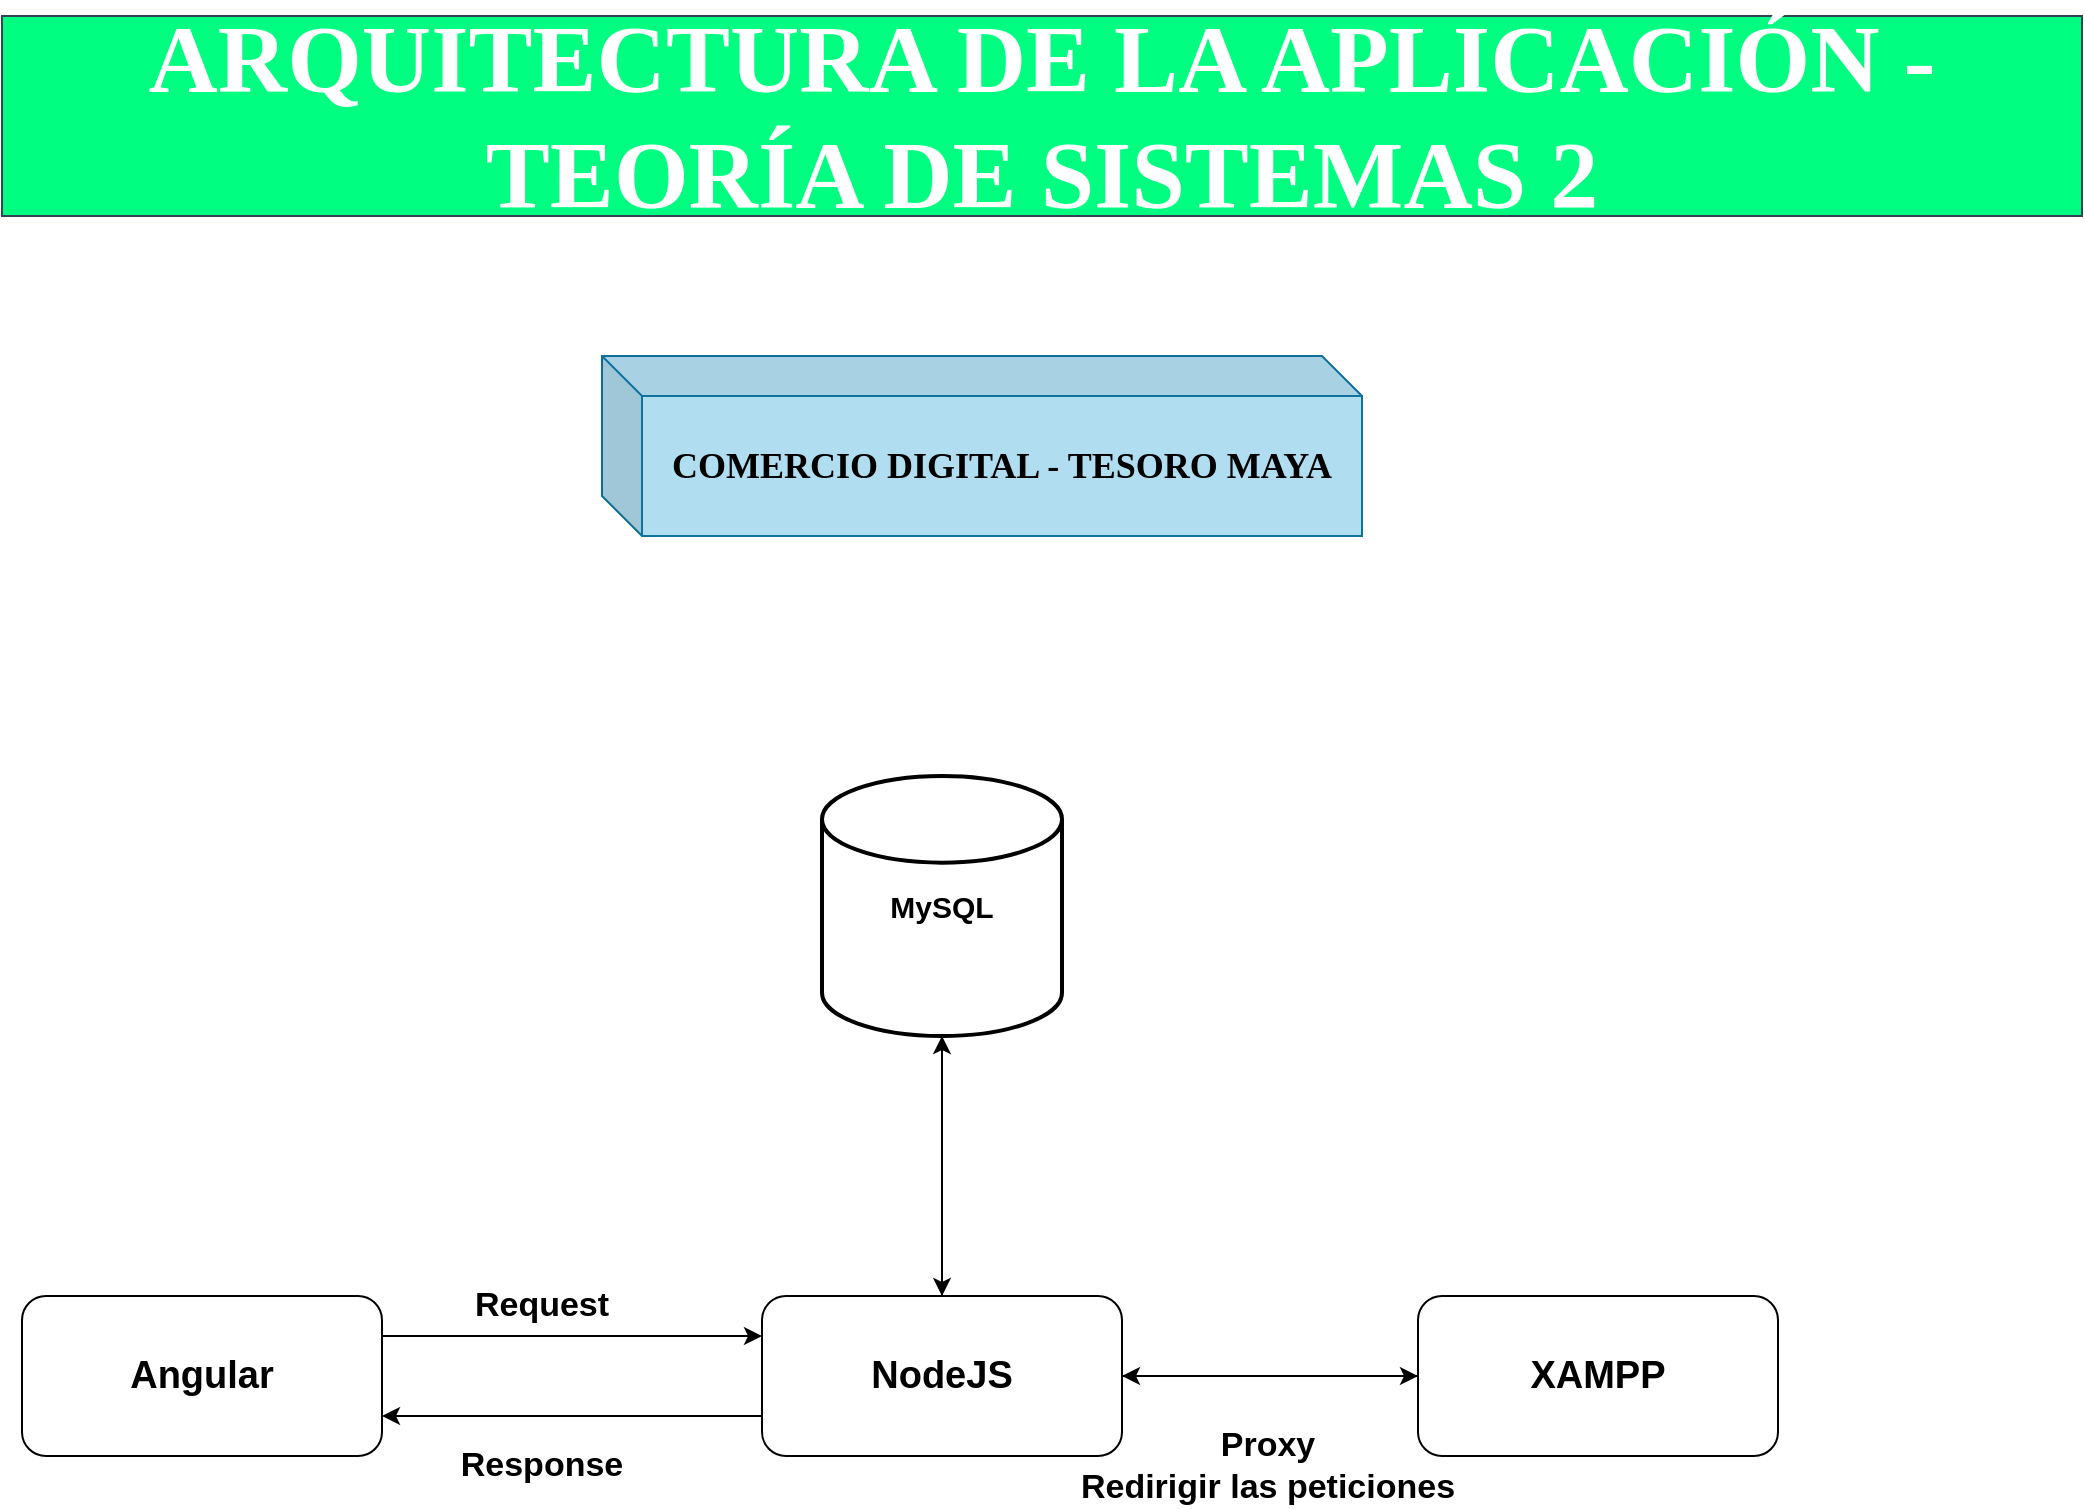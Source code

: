 <mxfile version="24.0.4" type="device">
  <diagram name="Página-1" id="BVhQVewczTaLK5WkpPNa">
    <mxGraphModel dx="607" dy="852" grid="1" gridSize="10" guides="1" tooltips="1" connect="1" arrows="1" fold="1" page="1" pageScale="1" pageWidth="827" pageHeight="1169" math="0" shadow="0">
      <root>
        <mxCell id="0" />
        <mxCell id="1" parent="0" />
        <mxCell id="Icx8N_oZLBubiBMAgQ72-1" value="&lt;font face=&quot;Comic Sans MS&quot; style=&quot;font-size: 48px;&quot;&gt;&lt;b&gt;ARQUITECTURA DE LA APLICACIÓN - TEORÍA DE SISTEMAS 2&lt;/b&gt;&lt;/font&gt;" style="rounded=0;whiteSpace=wrap;html=1;fillColor=#00FF80;fontColor=#ffffff;strokeColor=#314354;" parent="1" vertex="1">
          <mxGeometry x="1270" y="240" width="1040" height="100" as="geometry" />
        </mxCell>
        <mxCell id="Icx8N_oZLBubiBMAgQ72-2" value="COMERCIO DIGITAL - TESORO MAYA" style="shape=cube;whiteSpace=wrap;html=1;boundedLbl=1;backgroundOutline=1;darkOpacity=0.05;darkOpacity2=0.1;fillColor=#b1ddf0;strokeColor=#10739e;fontFamily=Comic Sans MS;fontStyle=1;fontSize=18;" parent="1" vertex="1">
          <mxGeometry x="1570" y="410" width="380" height="90" as="geometry" />
        </mxCell>
        <mxCell id="Icx8N_oZLBubiBMAgQ72-20" style="edgeStyle=orthogonalEdgeStyle;rounded=0;orthogonalLoop=1;jettySize=auto;html=1;exitX=1;exitY=0.25;exitDx=0;exitDy=0;entryX=0;entryY=0.25;entryDx=0;entryDy=0;" parent="1" source="Icx8N_oZLBubiBMAgQ72-17" target="Icx8N_oZLBubiBMAgQ72-18" edge="1">
          <mxGeometry relative="1" as="geometry" />
        </mxCell>
        <mxCell id="Icx8N_oZLBubiBMAgQ72-17" value="&lt;b&gt;&lt;font style=&quot;font-size: 19px;&quot;&gt;Angular&lt;/font&gt;&lt;/b&gt;" style="rounded=1;whiteSpace=wrap;html=1;" parent="1" vertex="1">
          <mxGeometry x="1280" y="880" width="180" height="80" as="geometry" />
        </mxCell>
        <mxCell id="Icx8N_oZLBubiBMAgQ72-21" style="edgeStyle=orthogonalEdgeStyle;rounded=0;orthogonalLoop=1;jettySize=auto;html=1;exitX=0;exitY=0.75;exitDx=0;exitDy=0;entryX=1;entryY=0.75;entryDx=0;entryDy=0;" parent="1" source="Icx8N_oZLBubiBMAgQ72-18" target="Icx8N_oZLBubiBMAgQ72-17" edge="1">
          <mxGeometry relative="1" as="geometry" />
        </mxCell>
        <mxCell id="Icx8N_oZLBubiBMAgQ72-28" style="edgeStyle=orthogonalEdgeStyle;rounded=0;orthogonalLoop=1;jettySize=auto;html=1;exitX=1;exitY=0.5;exitDx=0;exitDy=0;entryX=0;entryY=0.5;entryDx=0;entryDy=0;" parent="1" source="Icx8N_oZLBubiBMAgQ72-18" target="Icx8N_oZLBubiBMAgQ72-26" edge="1">
          <mxGeometry relative="1" as="geometry" />
        </mxCell>
        <mxCell id="Icx8N_oZLBubiBMAgQ72-18" value="&lt;b&gt;&lt;font style=&quot;font-size: 19px;&quot;&gt;NodeJS&lt;/font&gt;&lt;/b&gt;" style="rounded=1;whiteSpace=wrap;html=1;" parent="1" vertex="1">
          <mxGeometry x="1650" y="880" width="180" height="80" as="geometry" />
        </mxCell>
        <mxCell id="Icx8N_oZLBubiBMAgQ72-25" style="edgeStyle=orthogonalEdgeStyle;rounded=0;orthogonalLoop=1;jettySize=auto;html=1;" parent="1" source="Icx8N_oZLBubiBMAgQ72-19" target="Icx8N_oZLBubiBMAgQ72-18" edge="1">
          <mxGeometry relative="1" as="geometry" />
        </mxCell>
        <mxCell id="Icx8N_oZLBubiBMAgQ72-19" value="&lt;b&gt;&lt;font style=&quot;font-size: 15px;&quot;&gt;MySQL&lt;/font&gt;&lt;/b&gt;" style="strokeWidth=2;html=1;shape=mxgraph.flowchart.database;whiteSpace=wrap;" parent="1" vertex="1">
          <mxGeometry x="1680" y="620" width="120" height="130" as="geometry" />
        </mxCell>
        <mxCell id="Icx8N_oZLBubiBMAgQ72-22" value="&lt;b&gt;&lt;font style=&quot;font-size: 17px;&quot;&gt;Request&lt;/font&gt;&lt;/b&gt;" style="text;html=1;align=center;verticalAlign=middle;whiteSpace=wrap;rounded=0;" parent="1" vertex="1">
          <mxGeometry x="1510" y="870" width="60" height="30" as="geometry" />
        </mxCell>
        <mxCell id="Icx8N_oZLBubiBMAgQ72-23" value="&lt;b&gt;&lt;font style=&quot;font-size: 17px;&quot;&gt;Response&lt;/font&gt;&lt;/b&gt;" style="text;html=1;align=center;verticalAlign=middle;whiteSpace=wrap;rounded=0;" parent="1" vertex="1">
          <mxGeometry x="1510" y="950" width="60" height="30" as="geometry" />
        </mxCell>
        <mxCell id="Icx8N_oZLBubiBMAgQ72-24" style="edgeStyle=orthogonalEdgeStyle;rounded=0;orthogonalLoop=1;jettySize=auto;html=1;exitX=0.5;exitY=0;exitDx=0;exitDy=0;entryX=0.5;entryY=1;entryDx=0;entryDy=0;entryPerimeter=0;" parent="1" source="Icx8N_oZLBubiBMAgQ72-18" target="Icx8N_oZLBubiBMAgQ72-19" edge="1">
          <mxGeometry relative="1" as="geometry" />
        </mxCell>
        <mxCell id="Icx8N_oZLBubiBMAgQ72-29" style="edgeStyle=orthogonalEdgeStyle;rounded=0;orthogonalLoop=1;jettySize=auto;html=1;entryX=1;entryY=0.5;entryDx=0;entryDy=0;" parent="1" source="Icx8N_oZLBubiBMAgQ72-26" target="Icx8N_oZLBubiBMAgQ72-18" edge="1">
          <mxGeometry relative="1" as="geometry" />
        </mxCell>
        <mxCell id="Icx8N_oZLBubiBMAgQ72-26" value="&lt;b&gt;&lt;font style=&quot;font-size: 19px;&quot;&gt;XAMPP&lt;/font&gt;&lt;/b&gt;" style="rounded=1;whiteSpace=wrap;html=1;" parent="1" vertex="1">
          <mxGeometry x="1978" y="880" width="180" height="80" as="geometry" />
        </mxCell>
        <mxCell id="Icx8N_oZLBubiBMAgQ72-31" value="&lt;span style=&quot;font-size: 17px;&quot;&gt;&lt;b&gt;Proxy&lt;br&gt;Redirigir las peticiones&lt;br&gt;&lt;/b&gt;&lt;/span&gt;" style="text;html=1;align=center;verticalAlign=middle;whiteSpace=wrap;rounded=0;" parent="1" vertex="1">
          <mxGeometry x="1800" y="950" width="206" height="30" as="geometry" />
        </mxCell>
      </root>
    </mxGraphModel>
  </diagram>
</mxfile>
